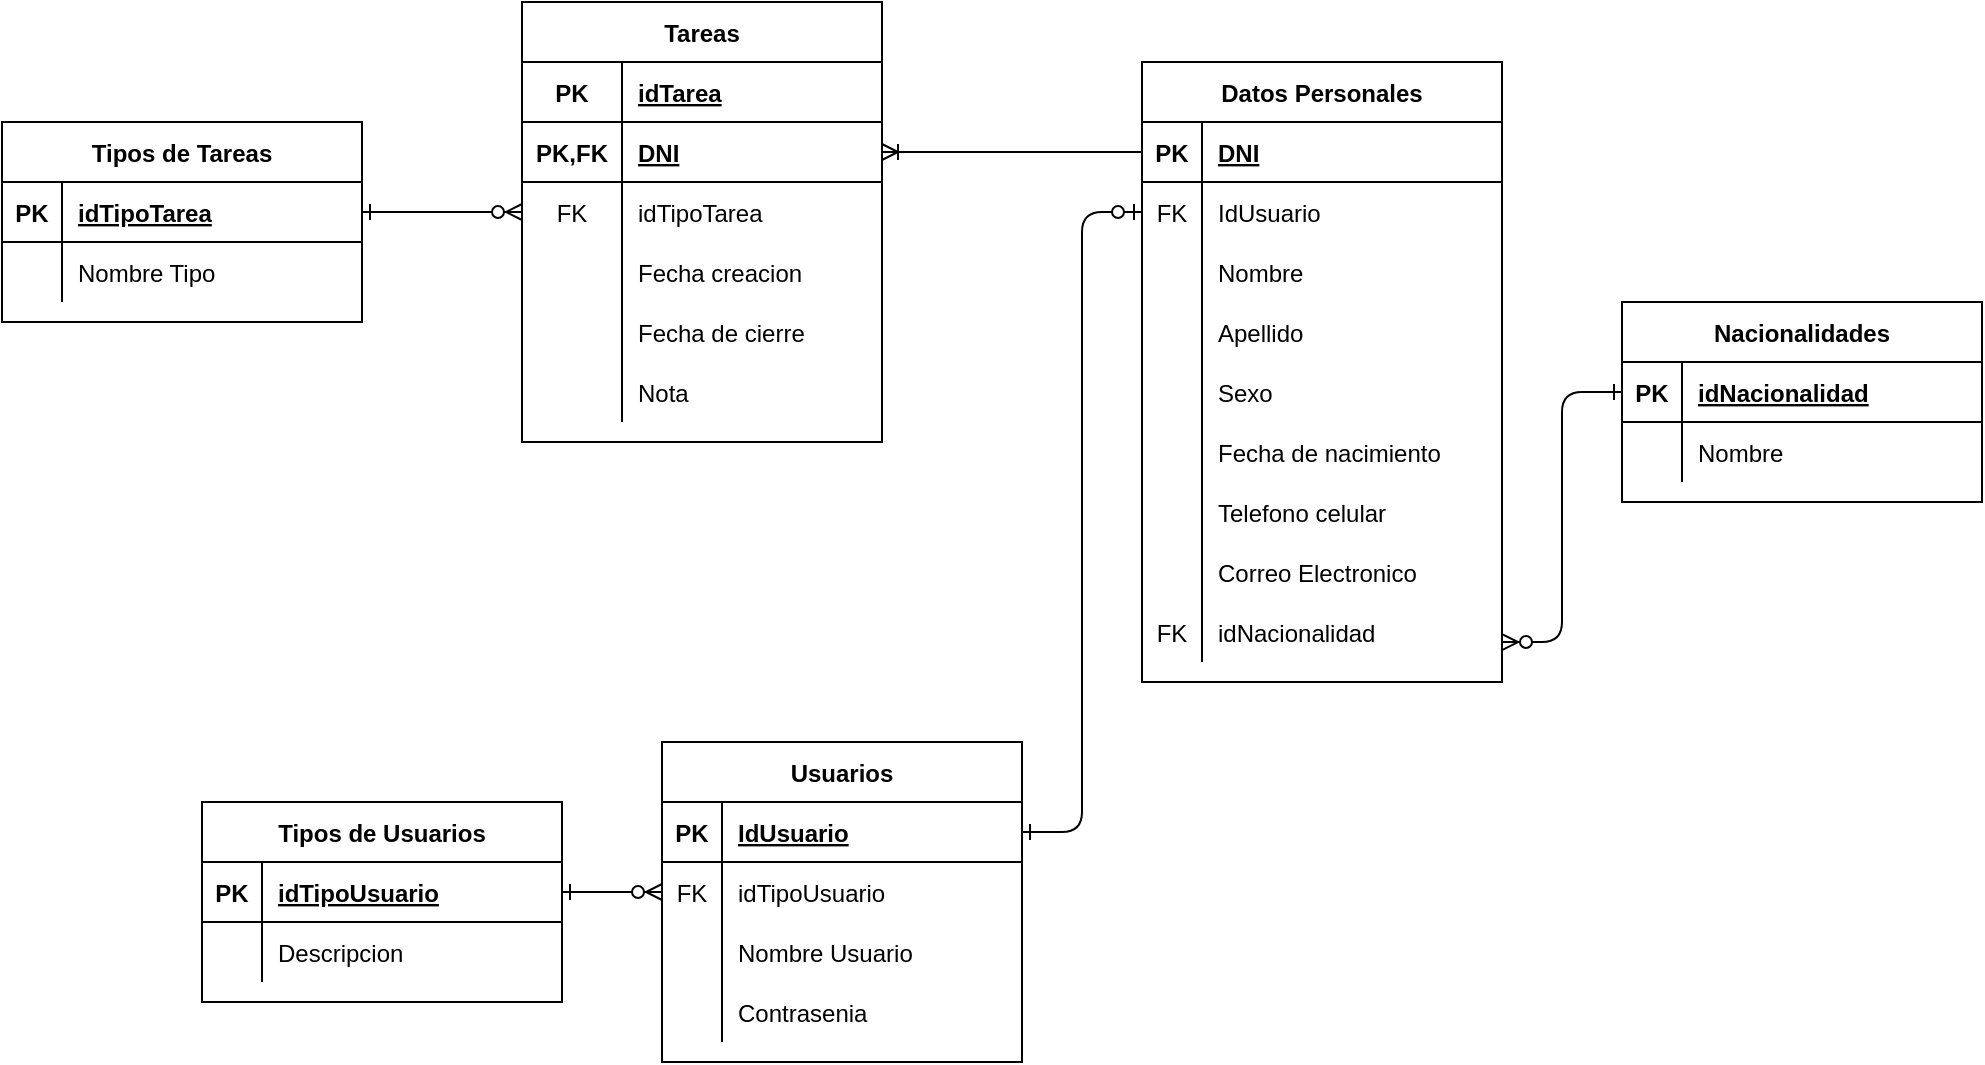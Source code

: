 <mxfile version="14.8.2" type="device"><diagram id="qfIni0ODupljzm4Ff3Xn" name="Page-1"><mxGraphModel dx="2169" dy="820" grid="1" gridSize="10" guides="1" tooltips="1" connect="1" arrows="1" fold="1" page="1" pageScale="1" pageWidth="827" pageHeight="1169" math="0" shadow="0"><root><mxCell id="0"/><mxCell id="1" parent="0"/><mxCell id="ydx2-3Lzzo3MduCVrygX-1" value="Usuarios" style="shape=table;startSize=30;container=1;collapsible=1;childLayout=tableLayout;fixedRows=1;rowLines=0;fontStyle=1;align=center;resizeLast=1;" parent="1" vertex="1"><mxGeometry x="50" y="540" width="180" height="160" as="geometry"/></mxCell><mxCell id="ydx2-3Lzzo3MduCVrygX-2" value="" style="shape=partialRectangle;collapsible=0;dropTarget=0;pointerEvents=0;fillColor=none;top=0;left=0;bottom=1;right=0;points=[[0,0.5],[1,0.5]];portConstraint=eastwest;" parent="ydx2-3Lzzo3MduCVrygX-1" vertex="1"><mxGeometry y="30" width="180" height="30" as="geometry"/></mxCell><mxCell id="ydx2-3Lzzo3MduCVrygX-3" value="PK" style="shape=partialRectangle;connectable=0;fillColor=none;top=0;left=0;bottom=0;right=0;fontStyle=1;overflow=hidden;" parent="ydx2-3Lzzo3MduCVrygX-2" vertex="1"><mxGeometry width="30" height="30" as="geometry"/></mxCell><mxCell id="ydx2-3Lzzo3MduCVrygX-4" value="IdUsuario" style="shape=partialRectangle;connectable=0;fillColor=none;top=0;left=0;bottom=0;right=0;align=left;spacingLeft=6;fontStyle=5;overflow=hidden;" parent="ydx2-3Lzzo3MduCVrygX-2" vertex="1"><mxGeometry x="30" width="150" height="30" as="geometry"/></mxCell><mxCell id="ydx2-3Lzzo3MduCVrygX-65" value="" style="shape=partialRectangle;collapsible=0;dropTarget=0;pointerEvents=0;fillColor=none;top=0;left=0;bottom=0;right=0;points=[[0,0.5],[1,0.5]];portConstraint=eastwest;" parent="ydx2-3Lzzo3MduCVrygX-1" vertex="1"><mxGeometry y="60" width="180" height="30" as="geometry"/></mxCell><mxCell id="ydx2-3Lzzo3MduCVrygX-66" value="FK" style="shape=partialRectangle;connectable=0;fillColor=none;top=0;left=0;bottom=0;right=0;editable=1;overflow=hidden;" parent="ydx2-3Lzzo3MduCVrygX-65" vertex="1"><mxGeometry width="30" height="30" as="geometry"/></mxCell><mxCell id="ydx2-3Lzzo3MduCVrygX-67" value="idTipoUsuario" style="shape=partialRectangle;connectable=0;fillColor=none;top=0;left=0;bottom=0;right=0;align=left;spacingLeft=6;overflow=hidden;" parent="ydx2-3Lzzo3MduCVrygX-65" vertex="1"><mxGeometry x="30" width="150" height="30" as="geometry"/></mxCell><mxCell id="ydx2-3Lzzo3MduCVrygX-5" value="" style="shape=partialRectangle;collapsible=0;dropTarget=0;pointerEvents=0;fillColor=none;top=0;left=0;bottom=0;right=0;points=[[0,0.5],[1,0.5]];portConstraint=eastwest;" parent="ydx2-3Lzzo3MduCVrygX-1" vertex="1"><mxGeometry y="90" width="180" height="30" as="geometry"/></mxCell><mxCell id="ydx2-3Lzzo3MduCVrygX-6" value="" style="shape=partialRectangle;connectable=0;fillColor=none;top=0;left=0;bottom=0;right=0;editable=1;overflow=hidden;" parent="ydx2-3Lzzo3MduCVrygX-5" vertex="1"><mxGeometry width="30" height="30" as="geometry"/></mxCell><mxCell id="ydx2-3Lzzo3MduCVrygX-7" value="Nombre Usuario" style="shape=partialRectangle;connectable=0;fillColor=none;top=0;left=0;bottom=0;right=0;align=left;spacingLeft=6;overflow=hidden;" parent="ydx2-3Lzzo3MduCVrygX-5" vertex="1"><mxGeometry x="30" width="150" height="30" as="geometry"/></mxCell><mxCell id="ydx2-3Lzzo3MduCVrygX-8" value="" style="shape=partialRectangle;collapsible=0;dropTarget=0;pointerEvents=0;fillColor=none;top=0;left=0;bottom=0;right=0;points=[[0,0.5],[1,0.5]];portConstraint=eastwest;" parent="ydx2-3Lzzo3MduCVrygX-1" vertex="1"><mxGeometry y="120" width="180" height="30" as="geometry"/></mxCell><mxCell id="ydx2-3Lzzo3MduCVrygX-9" value="" style="shape=partialRectangle;connectable=0;fillColor=none;top=0;left=0;bottom=0;right=0;editable=1;overflow=hidden;" parent="ydx2-3Lzzo3MduCVrygX-8" vertex="1"><mxGeometry width="30" height="30" as="geometry"/></mxCell><mxCell id="ydx2-3Lzzo3MduCVrygX-10" value="Contrasenia" style="shape=partialRectangle;connectable=0;fillColor=none;top=0;left=0;bottom=0;right=0;align=left;spacingLeft=6;overflow=hidden;" parent="ydx2-3Lzzo3MduCVrygX-8" vertex="1"><mxGeometry x="30" width="150" height="30" as="geometry"/></mxCell><mxCell id="ydx2-3Lzzo3MduCVrygX-14" value="Datos Personales" style="shape=table;startSize=30;container=1;collapsible=1;childLayout=tableLayout;fixedRows=1;rowLines=0;fontStyle=1;align=center;resizeLast=1;" parent="1" vertex="1"><mxGeometry x="290" y="200" width="180" height="310" as="geometry"/></mxCell><mxCell id="ydx2-3Lzzo3MduCVrygX-15" value="" style="shape=partialRectangle;collapsible=0;dropTarget=0;pointerEvents=0;fillColor=none;top=0;left=0;bottom=1;right=0;points=[[0,0.5],[1,0.5]];portConstraint=eastwest;" parent="ydx2-3Lzzo3MduCVrygX-14" vertex="1"><mxGeometry y="30" width="180" height="30" as="geometry"/></mxCell><mxCell id="ydx2-3Lzzo3MduCVrygX-16" value="PK" style="shape=partialRectangle;connectable=0;fillColor=none;top=0;left=0;bottom=0;right=0;fontStyle=1;overflow=hidden;" parent="ydx2-3Lzzo3MduCVrygX-15" vertex="1"><mxGeometry width="30" height="30" as="geometry"/></mxCell><mxCell id="ydx2-3Lzzo3MduCVrygX-17" value="DNI" style="shape=partialRectangle;connectable=0;fillColor=none;top=0;left=0;bottom=0;right=0;align=left;spacingLeft=6;fontStyle=5;overflow=hidden;" parent="ydx2-3Lzzo3MduCVrygX-15" vertex="1"><mxGeometry x="30" width="150" height="30" as="geometry"/></mxCell><mxCell id="ydx2-3Lzzo3MduCVrygX-18" value="" style="shape=partialRectangle;collapsible=0;dropTarget=0;pointerEvents=0;fillColor=none;top=0;left=0;bottom=0;right=0;points=[[0,0.5],[1,0.5]];portConstraint=eastwest;" parent="ydx2-3Lzzo3MduCVrygX-14" vertex="1"><mxGeometry y="60" width="180" height="30" as="geometry"/></mxCell><mxCell id="ydx2-3Lzzo3MduCVrygX-19" value="FK" style="shape=partialRectangle;connectable=0;fillColor=none;top=0;left=0;bottom=0;right=0;editable=1;overflow=hidden;" parent="ydx2-3Lzzo3MduCVrygX-18" vertex="1"><mxGeometry width="30" height="30" as="geometry"/></mxCell><mxCell id="ydx2-3Lzzo3MduCVrygX-20" value="IdUsuario" style="shape=partialRectangle;connectable=0;fillColor=none;top=0;left=0;bottom=0;right=0;align=left;spacingLeft=6;overflow=hidden;" parent="ydx2-3Lzzo3MduCVrygX-18" vertex="1"><mxGeometry x="30" width="150" height="30" as="geometry"/></mxCell><mxCell id="ydx2-3Lzzo3MduCVrygX-21" value="" style="shape=partialRectangle;collapsible=0;dropTarget=0;pointerEvents=0;fillColor=none;top=0;left=0;bottom=0;right=0;points=[[0,0.5],[1,0.5]];portConstraint=eastwest;" parent="ydx2-3Lzzo3MduCVrygX-14" vertex="1"><mxGeometry y="90" width="180" height="30" as="geometry"/></mxCell><mxCell id="ydx2-3Lzzo3MduCVrygX-22" value="" style="shape=partialRectangle;connectable=0;fillColor=none;top=0;left=0;bottom=0;right=0;editable=1;overflow=hidden;" parent="ydx2-3Lzzo3MduCVrygX-21" vertex="1"><mxGeometry width="30" height="30" as="geometry"/></mxCell><mxCell id="ydx2-3Lzzo3MduCVrygX-23" value="Nombre" style="shape=partialRectangle;connectable=0;fillColor=none;top=0;left=0;bottom=0;right=0;align=left;spacingLeft=6;overflow=hidden;" parent="ydx2-3Lzzo3MduCVrygX-21" vertex="1"><mxGeometry x="30" width="150" height="30" as="geometry"/></mxCell><mxCell id="ydx2-3Lzzo3MduCVrygX-24" value="" style="shape=partialRectangle;collapsible=0;dropTarget=0;pointerEvents=0;fillColor=none;top=0;left=0;bottom=0;right=0;points=[[0,0.5],[1,0.5]];portConstraint=eastwest;" parent="ydx2-3Lzzo3MduCVrygX-14" vertex="1"><mxGeometry y="120" width="180" height="30" as="geometry"/></mxCell><mxCell id="ydx2-3Lzzo3MduCVrygX-25" value="" style="shape=partialRectangle;connectable=0;fillColor=none;top=0;left=0;bottom=0;right=0;editable=1;overflow=hidden;" parent="ydx2-3Lzzo3MduCVrygX-24" vertex="1"><mxGeometry width="30" height="30" as="geometry"/></mxCell><mxCell id="ydx2-3Lzzo3MduCVrygX-26" value="Apellido" style="shape=partialRectangle;connectable=0;fillColor=none;top=0;left=0;bottom=0;right=0;align=left;spacingLeft=6;overflow=hidden;" parent="ydx2-3Lzzo3MduCVrygX-24" vertex="1"><mxGeometry x="30" width="150" height="30" as="geometry"/></mxCell><mxCell id="ydx2-3Lzzo3MduCVrygX-33" value="" style="shape=partialRectangle;collapsible=0;dropTarget=0;pointerEvents=0;fillColor=none;top=0;left=0;bottom=0;right=0;points=[[0,0.5],[1,0.5]];portConstraint=eastwest;" parent="ydx2-3Lzzo3MduCVrygX-14" vertex="1"><mxGeometry y="150" width="180" height="30" as="geometry"/></mxCell><mxCell id="ydx2-3Lzzo3MduCVrygX-34" value="" style="shape=partialRectangle;connectable=0;fillColor=none;top=0;left=0;bottom=0;right=0;editable=1;overflow=hidden;" parent="ydx2-3Lzzo3MduCVrygX-33" vertex="1"><mxGeometry width="30" height="30" as="geometry"/></mxCell><mxCell id="ydx2-3Lzzo3MduCVrygX-35" value="Sexo" style="shape=partialRectangle;connectable=0;fillColor=none;top=0;left=0;bottom=0;right=0;align=left;spacingLeft=6;overflow=hidden;" parent="ydx2-3Lzzo3MduCVrygX-33" vertex="1"><mxGeometry x="30" width="150" height="30" as="geometry"/></mxCell><mxCell id="ydx2-3Lzzo3MduCVrygX-36" value="" style="shape=partialRectangle;collapsible=0;dropTarget=0;pointerEvents=0;fillColor=none;top=0;left=0;bottom=0;right=0;points=[[0,0.5],[1,0.5]];portConstraint=eastwest;" parent="ydx2-3Lzzo3MduCVrygX-14" vertex="1"><mxGeometry y="180" width="180" height="30" as="geometry"/></mxCell><mxCell id="ydx2-3Lzzo3MduCVrygX-37" value="" style="shape=partialRectangle;connectable=0;fillColor=none;top=0;left=0;bottom=0;right=0;editable=1;overflow=hidden;" parent="ydx2-3Lzzo3MduCVrygX-36" vertex="1"><mxGeometry width="30" height="30" as="geometry"/></mxCell><mxCell id="ydx2-3Lzzo3MduCVrygX-38" value="Fecha de nacimiento" style="shape=partialRectangle;connectable=0;fillColor=none;top=0;left=0;bottom=0;right=0;align=left;spacingLeft=6;overflow=hidden;" parent="ydx2-3Lzzo3MduCVrygX-36" vertex="1"><mxGeometry x="30" width="150" height="30" as="geometry"/></mxCell><mxCell id="ydx2-3Lzzo3MduCVrygX-39" value="" style="shape=partialRectangle;collapsible=0;dropTarget=0;pointerEvents=0;fillColor=none;top=0;left=0;bottom=0;right=0;points=[[0,0.5],[1,0.5]];portConstraint=eastwest;" parent="ydx2-3Lzzo3MduCVrygX-14" vertex="1"><mxGeometry y="210" width="180" height="30" as="geometry"/></mxCell><mxCell id="ydx2-3Lzzo3MduCVrygX-40" value="" style="shape=partialRectangle;connectable=0;fillColor=none;top=0;left=0;bottom=0;right=0;editable=1;overflow=hidden;" parent="ydx2-3Lzzo3MduCVrygX-39" vertex="1"><mxGeometry width="30" height="30" as="geometry"/></mxCell><mxCell id="ydx2-3Lzzo3MduCVrygX-41" value="Telefono celular" style="shape=partialRectangle;connectable=0;fillColor=none;top=0;left=0;bottom=0;right=0;align=left;spacingLeft=6;overflow=hidden;" parent="ydx2-3Lzzo3MduCVrygX-39" vertex="1"><mxGeometry x="30" width="150" height="30" as="geometry"/></mxCell><mxCell id="ydx2-3Lzzo3MduCVrygX-45" value="" style="shape=partialRectangle;collapsible=0;dropTarget=0;pointerEvents=0;fillColor=none;top=0;left=0;bottom=0;right=0;points=[[0,0.5],[1,0.5]];portConstraint=eastwest;" parent="ydx2-3Lzzo3MduCVrygX-14" vertex="1"><mxGeometry y="240" width="180" height="30" as="geometry"/></mxCell><mxCell id="ydx2-3Lzzo3MduCVrygX-46" value="" style="shape=partialRectangle;connectable=0;fillColor=none;top=0;left=0;bottom=0;right=0;editable=1;overflow=hidden;" parent="ydx2-3Lzzo3MduCVrygX-45" vertex="1"><mxGeometry width="30" height="30" as="geometry"/></mxCell><mxCell id="ydx2-3Lzzo3MduCVrygX-47" value="Correo Electronico" style="shape=partialRectangle;connectable=0;fillColor=none;top=0;left=0;bottom=0;right=0;align=left;spacingLeft=6;overflow=hidden;" parent="ydx2-3Lzzo3MduCVrygX-45" vertex="1"><mxGeometry x="30" width="150" height="30" as="geometry"/></mxCell><mxCell id="ydx2-3Lzzo3MduCVrygX-49" value="" style="shape=partialRectangle;collapsible=0;dropTarget=0;pointerEvents=0;fillColor=none;top=0;left=0;bottom=0;right=0;points=[[0,0.5],[1,0.5]];portConstraint=eastwest;" parent="ydx2-3Lzzo3MduCVrygX-14" vertex="1"><mxGeometry y="270" width="180" height="30" as="geometry"/></mxCell><mxCell id="ydx2-3Lzzo3MduCVrygX-50" value="FK" style="shape=partialRectangle;connectable=0;fillColor=none;top=0;left=0;bottom=0;right=0;editable=1;overflow=hidden;" parent="ydx2-3Lzzo3MduCVrygX-49" vertex="1"><mxGeometry width="30" height="30" as="geometry"/></mxCell><mxCell id="ydx2-3Lzzo3MduCVrygX-51" value="idNacionalidad" style="shape=partialRectangle;connectable=0;fillColor=none;top=0;left=0;bottom=0;right=0;align=left;spacingLeft=6;overflow=hidden;" parent="ydx2-3Lzzo3MduCVrygX-49" vertex="1"><mxGeometry x="30" width="150" height="30" as="geometry"/></mxCell><mxCell id="ydx2-3Lzzo3MduCVrygX-52" value="Nacionalidades" style="shape=table;startSize=30;container=1;collapsible=1;childLayout=tableLayout;fixedRows=1;rowLines=0;fontStyle=1;align=center;resizeLast=1;" parent="1" vertex="1"><mxGeometry x="530" y="320" width="180" height="100" as="geometry"/></mxCell><mxCell id="ydx2-3Lzzo3MduCVrygX-53" value="" style="shape=partialRectangle;collapsible=0;dropTarget=0;pointerEvents=0;fillColor=none;top=0;left=0;bottom=1;right=0;points=[[0,0.5],[1,0.5]];portConstraint=eastwest;" parent="ydx2-3Lzzo3MduCVrygX-52" vertex="1"><mxGeometry y="30" width="180" height="30" as="geometry"/></mxCell><mxCell id="ydx2-3Lzzo3MduCVrygX-54" value="PK" style="shape=partialRectangle;connectable=0;fillColor=none;top=0;left=0;bottom=0;right=0;fontStyle=1;overflow=hidden;" parent="ydx2-3Lzzo3MduCVrygX-53" vertex="1"><mxGeometry width="30" height="30" as="geometry"/></mxCell><mxCell id="ydx2-3Lzzo3MduCVrygX-55" value="idNacionalidad" style="shape=partialRectangle;connectable=0;fillColor=none;top=0;left=0;bottom=0;right=0;align=left;spacingLeft=6;fontStyle=5;overflow=hidden;" parent="ydx2-3Lzzo3MduCVrygX-53" vertex="1"><mxGeometry x="30" width="150" height="30" as="geometry"/></mxCell><mxCell id="ydx2-3Lzzo3MduCVrygX-56" value="" style="shape=partialRectangle;collapsible=0;dropTarget=0;pointerEvents=0;fillColor=none;top=0;left=0;bottom=0;right=0;points=[[0,0.5],[1,0.5]];portConstraint=eastwest;" parent="ydx2-3Lzzo3MduCVrygX-52" vertex="1"><mxGeometry y="60" width="180" height="30" as="geometry"/></mxCell><mxCell id="ydx2-3Lzzo3MduCVrygX-57" value="" style="shape=partialRectangle;connectable=0;fillColor=none;top=0;left=0;bottom=0;right=0;editable=1;overflow=hidden;" parent="ydx2-3Lzzo3MduCVrygX-56" vertex="1"><mxGeometry width="30" height="30" as="geometry"/></mxCell><mxCell id="ydx2-3Lzzo3MduCVrygX-58" value="Nombre" style="shape=partialRectangle;connectable=0;fillColor=none;top=0;left=0;bottom=0;right=0;align=left;spacingLeft=6;overflow=hidden;" parent="ydx2-3Lzzo3MduCVrygX-56" vertex="1"><mxGeometry x="30" width="150" height="30" as="geometry"/></mxCell><mxCell id="ydx2-3Lzzo3MduCVrygX-68" value="Tipos de Usuarios" style="shape=table;startSize=30;container=1;collapsible=1;childLayout=tableLayout;fixedRows=1;rowLines=0;fontStyle=1;align=center;resizeLast=1;" parent="1" vertex="1"><mxGeometry x="-180" y="570" width="180" height="100" as="geometry"/></mxCell><mxCell id="ydx2-3Lzzo3MduCVrygX-69" value="" style="shape=partialRectangle;collapsible=0;dropTarget=0;pointerEvents=0;fillColor=none;top=0;left=0;bottom=1;right=0;points=[[0,0.5],[1,0.5]];portConstraint=eastwest;" parent="ydx2-3Lzzo3MduCVrygX-68" vertex="1"><mxGeometry y="30" width="180" height="30" as="geometry"/></mxCell><mxCell id="ydx2-3Lzzo3MduCVrygX-70" value="PK" style="shape=partialRectangle;connectable=0;fillColor=none;top=0;left=0;bottom=0;right=0;fontStyle=1;overflow=hidden;" parent="ydx2-3Lzzo3MduCVrygX-69" vertex="1"><mxGeometry width="30" height="30" as="geometry"/></mxCell><mxCell id="ydx2-3Lzzo3MduCVrygX-71" value="idTipoUsuario" style="shape=partialRectangle;connectable=0;fillColor=none;top=0;left=0;bottom=0;right=0;align=left;spacingLeft=6;fontStyle=5;overflow=hidden;" parent="ydx2-3Lzzo3MduCVrygX-69" vertex="1"><mxGeometry x="30" width="150" height="30" as="geometry"/></mxCell><mxCell id="ydx2-3Lzzo3MduCVrygX-72" value="" style="shape=partialRectangle;collapsible=0;dropTarget=0;pointerEvents=0;fillColor=none;top=0;left=0;bottom=0;right=0;points=[[0,0.5],[1,0.5]];portConstraint=eastwest;" parent="ydx2-3Lzzo3MduCVrygX-68" vertex="1"><mxGeometry y="60" width="180" height="30" as="geometry"/></mxCell><mxCell id="ydx2-3Lzzo3MduCVrygX-73" value="" style="shape=partialRectangle;connectable=0;fillColor=none;top=0;left=0;bottom=0;right=0;editable=1;overflow=hidden;" parent="ydx2-3Lzzo3MduCVrygX-72" vertex="1"><mxGeometry width="30" height="30" as="geometry"/></mxCell><mxCell id="ydx2-3Lzzo3MduCVrygX-74" value="Descripcion" style="shape=partialRectangle;connectable=0;fillColor=none;top=0;left=0;bottom=0;right=0;align=left;spacingLeft=6;overflow=hidden;" parent="ydx2-3Lzzo3MduCVrygX-72" vertex="1"><mxGeometry x="30" width="150" height="30" as="geometry"/></mxCell><mxCell id="ydx2-3Lzzo3MduCVrygX-82" value="Tareas" style="shape=table;startSize=30;container=1;collapsible=1;childLayout=tableLayout;fixedRows=1;rowLines=0;fontStyle=1;align=center;resizeLast=1;" parent="1" vertex="1"><mxGeometry x="-20" y="170" width="180" height="220" as="geometry"/></mxCell><mxCell id="ydx2-3Lzzo3MduCVrygX-83" value="" style="shape=partialRectangle;collapsible=0;dropTarget=0;pointerEvents=0;fillColor=none;top=0;left=0;bottom=1;right=0;points=[[0,0.5],[1,0.5]];portConstraint=eastwest;" parent="ydx2-3Lzzo3MduCVrygX-82" vertex="1"><mxGeometry y="30" width="180" height="30" as="geometry"/></mxCell><mxCell id="ydx2-3Lzzo3MduCVrygX-84" value="PK" style="shape=partialRectangle;connectable=0;fillColor=none;top=0;left=0;bottom=0;right=0;fontStyle=1;overflow=hidden;" parent="ydx2-3Lzzo3MduCVrygX-83" vertex="1"><mxGeometry width="50" height="30" as="geometry"/></mxCell><mxCell id="ydx2-3Lzzo3MduCVrygX-85" value="idTarea" style="shape=partialRectangle;connectable=0;fillColor=none;top=0;left=0;bottom=0;right=0;align=left;spacingLeft=6;fontStyle=5;overflow=hidden;" parent="ydx2-3Lzzo3MduCVrygX-83" vertex="1"><mxGeometry x="50" width="130" height="30" as="geometry"/></mxCell><mxCell id="ydx2-3Lzzo3MduCVrygX-98" value="" style="shape=partialRectangle;collapsible=0;dropTarget=0;pointerEvents=0;fillColor=none;top=0;left=0;bottom=1;right=0;points=[[0,0.5],[1,0.5]];portConstraint=eastwest;" parent="ydx2-3Lzzo3MduCVrygX-82" vertex="1"><mxGeometry y="60" width="180" height="30" as="geometry"/></mxCell><mxCell id="ydx2-3Lzzo3MduCVrygX-99" value="PK,FK" style="shape=partialRectangle;connectable=0;fillColor=none;top=0;left=0;bottom=0;right=0;fontStyle=1;overflow=hidden;" parent="ydx2-3Lzzo3MduCVrygX-98" vertex="1"><mxGeometry width="50" height="30" as="geometry"/></mxCell><mxCell id="ydx2-3Lzzo3MduCVrygX-100" value="DNI" style="shape=partialRectangle;connectable=0;fillColor=none;top=0;left=0;bottom=0;right=0;align=left;spacingLeft=6;fontStyle=5;overflow=hidden;" parent="ydx2-3Lzzo3MduCVrygX-98" vertex="1"><mxGeometry x="50" width="130" height="30" as="geometry"/></mxCell><mxCell id="ydx2-3Lzzo3MduCVrygX-102" value="" style="shape=partialRectangle;collapsible=0;dropTarget=0;pointerEvents=0;fillColor=none;top=0;left=0;bottom=0;right=0;points=[[0,0.5],[1,0.5]];portConstraint=eastwest;" parent="ydx2-3Lzzo3MduCVrygX-82" vertex="1"><mxGeometry y="90" width="180" height="30" as="geometry"/></mxCell><mxCell id="ydx2-3Lzzo3MduCVrygX-103" value="FK" style="shape=partialRectangle;connectable=0;fillColor=none;top=0;left=0;bottom=0;right=0;editable=1;overflow=hidden;" parent="ydx2-3Lzzo3MduCVrygX-102" vertex="1"><mxGeometry width="50" height="30" as="geometry"/></mxCell><mxCell id="ydx2-3Lzzo3MduCVrygX-104" value="idTipoTarea" style="shape=partialRectangle;connectable=0;fillColor=none;top=0;left=0;bottom=0;right=0;align=left;spacingLeft=6;overflow=hidden;" parent="ydx2-3Lzzo3MduCVrygX-102" vertex="1"><mxGeometry x="50" width="130" height="30" as="geometry"/></mxCell><mxCell id="ydx2-3Lzzo3MduCVrygX-86" value="" style="shape=partialRectangle;collapsible=0;dropTarget=0;pointerEvents=0;fillColor=none;top=0;left=0;bottom=0;right=0;points=[[0,0.5],[1,0.5]];portConstraint=eastwest;" parent="ydx2-3Lzzo3MduCVrygX-82" vertex="1"><mxGeometry y="120" width="180" height="30" as="geometry"/></mxCell><mxCell id="ydx2-3Lzzo3MduCVrygX-87" value="" style="shape=partialRectangle;connectable=0;fillColor=none;top=0;left=0;bottom=0;right=0;editable=1;overflow=hidden;" parent="ydx2-3Lzzo3MduCVrygX-86" vertex="1"><mxGeometry width="50" height="30" as="geometry"/></mxCell><mxCell id="ydx2-3Lzzo3MduCVrygX-88" value="Fecha creacion" style="shape=partialRectangle;connectable=0;fillColor=none;top=0;left=0;bottom=0;right=0;align=left;spacingLeft=6;overflow=hidden;" parent="ydx2-3Lzzo3MduCVrygX-86" vertex="1"><mxGeometry x="50" width="130" height="30" as="geometry"/></mxCell><mxCell id="ydx2-3Lzzo3MduCVrygX-120" value="" style="shape=partialRectangle;collapsible=0;dropTarget=0;pointerEvents=0;fillColor=none;top=0;left=0;bottom=0;right=0;points=[[0,0.5],[1,0.5]];portConstraint=eastwest;" parent="ydx2-3Lzzo3MduCVrygX-82" vertex="1"><mxGeometry y="150" width="180" height="30" as="geometry"/></mxCell><mxCell id="ydx2-3Lzzo3MduCVrygX-121" value="" style="shape=partialRectangle;connectable=0;fillColor=none;top=0;left=0;bottom=0;right=0;editable=1;overflow=hidden;" parent="ydx2-3Lzzo3MduCVrygX-120" vertex="1"><mxGeometry width="50" height="30" as="geometry"/></mxCell><mxCell id="ydx2-3Lzzo3MduCVrygX-122" value="Fecha de cierre" style="shape=partialRectangle;connectable=0;fillColor=none;top=0;left=0;bottom=0;right=0;align=left;spacingLeft=6;overflow=hidden;" parent="ydx2-3Lzzo3MduCVrygX-120" vertex="1"><mxGeometry x="50" width="130" height="30" as="geometry"/></mxCell><mxCell id="ydx2-3Lzzo3MduCVrygX-89" value="" style="shape=partialRectangle;collapsible=0;dropTarget=0;pointerEvents=0;fillColor=none;top=0;left=0;bottom=0;right=0;points=[[0,0.5],[1,0.5]];portConstraint=eastwest;" parent="ydx2-3Lzzo3MduCVrygX-82" vertex="1"><mxGeometry y="180" width="180" height="30" as="geometry"/></mxCell><mxCell id="ydx2-3Lzzo3MduCVrygX-90" value="" style="shape=partialRectangle;connectable=0;fillColor=none;top=0;left=0;bottom=0;right=0;editable=1;overflow=hidden;" parent="ydx2-3Lzzo3MduCVrygX-89" vertex="1"><mxGeometry width="50" height="30" as="geometry"/></mxCell><mxCell id="ydx2-3Lzzo3MduCVrygX-91" value="Nota" style="shape=partialRectangle;connectable=0;fillColor=none;top=0;left=0;bottom=0;right=0;align=left;spacingLeft=6;overflow=hidden;" parent="ydx2-3Lzzo3MduCVrygX-89" vertex="1"><mxGeometry x="50" width="130" height="30" as="geometry"/></mxCell><mxCell id="ydx2-3Lzzo3MduCVrygX-105" value="Tipos de Tareas" style="shape=table;startSize=30;container=1;collapsible=1;childLayout=tableLayout;fixedRows=1;rowLines=0;fontStyle=1;align=center;resizeLast=1;" parent="1" vertex="1"><mxGeometry x="-280" y="230" width="180" height="100" as="geometry"/></mxCell><mxCell id="ydx2-3Lzzo3MduCVrygX-106" value="" style="shape=partialRectangle;collapsible=0;dropTarget=0;pointerEvents=0;fillColor=none;top=0;left=0;bottom=1;right=0;points=[[0,0.5],[1,0.5]];portConstraint=eastwest;" parent="ydx2-3Lzzo3MduCVrygX-105" vertex="1"><mxGeometry y="30" width="180" height="30" as="geometry"/></mxCell><mxCell id="ydx2-3Lzzo3MduCVrygX-107" value="PK" style="shape=partialRectangle;connectable=0;fillColor=none;top=0;left=0;bottom=0;right=0;fontStyle=1;overflow=hidden;" parent="ydx2-3Lzzo3MduCVrygX-106" vertex="1"><mxGeometry width="30" height="30" as="geometry"/></mxCell><mxCell id="ydx2-3Lzzo3MduCVrygX-108" value="idTipoTarea" style="shape=partialRectangle;connectable=0;fillColor=none;top=0;left=0;bottom=0;right=0;align=left;spacingLeft=6;fontStyle=5;overflow=hidden;" parent="ydx2-3Lzzo3MduCVrygX-106" vertex="1"><mxGeometry x="30" width="150" height="30" as="geometry"/></mxCell><mxCell id="ydx2-3Lzzo3MduCVrygX-109" value="" style="shape=partialRectangle;collapsible=0;dropTarget=0;pointerEvents=0;fillColor=none;top=0;left=0;bottom=0;right=0;points=[[0,0.5],[1,0.5]];portConstraint=eastwest;" parent="ydx2-3Lzzo3MduCVrygX-105" vertex="1"><mxGeometry y="60" width="180" height="30" as="geometry"/></mxCell><mxCell id="ydx2-3Lzzo3MduCVrygX-110" value="" style="shape=partialRectangle;connectable=0;fillColor=none;top=0;left=0;bottom=0;right=0;editable=1;overflow=hidden;" parent="ydx2-3Lzzo3MduCVrygX-109" vertex="1"><mxGeometry width="30" height="30" as="geometry"/></mxCell><mxCell id="ydx2-3Lzzo3MduCVrygX-111" value="Nombre Tipo" style="shape=partialRectangle;connectable=0;fillColor=none;top=0;left=0;bottom=0;right=0;align=left;spacingLeft=6;overflow=hidden;" parent="ydx2-3Lzzo3MduCVrygX-109" vertex="1"><mxGeometry x="30" width="150" height="30" as="geometry"/></mxCell><mxCell id="ydx2-3Lzzo3MduCVrygX-124" style="edgeStyle=orthogonalEdgeStyle;rounded=1;orthogonalLoop=1;jettySize=auto;html=1;endArrow=ERzeroToMany;endFill=1;startArrow=ERone;startFill=0;exitX=1;exitY=0.5;exitDx=0;exitDy=0;entryX=0;entryY=0.5;entryDx=0;entryDy=0;" parent="1" source="ydx2-3Lzzo3MduCVrygX-106" target="ydx2-3Lzzo3MduCVrygX-102" edge="1"><mxGeometry relative="1" as="geometry"><mxPoint y="340" as="targetPoint"/><Array as="points"/><mxPoint x="-80" y="310" as="sourcePoint"/></mxGeometry></mxCell><mxCell id="ydx2-3Lzzo3MduCVrygX-125" style="edgeStyle=orthogonalEdgeStyle;rounded=1;orthogonalLoop=1;jettySize=auto;html=1;endArrow=ERzeroToMany;endFill=1;startArrow=ERone;startFill=0;exitX=1;exitY=0.5;exitDx=0;exitDy=0;entryX=0;entryY=0.5;entryDx=0;entryDy=0;" parent="1" source="ydx2-3Lzzo3MduCVrygX-69" target="ydx2-3Lzzo3MduCVrygX-65" edge="1"><mxGeometry relative="1" as="geometry"><mxPoint x="210" y="650" as="targetPoint"/><Array as="points"/><mxPoint x="130" y="620" as="sourcePoint"/></mxGeometry></mxCell><mxCell id="ydx2-3Lzzo3MduCVrygX-126" value="" style="edgeStyle=entityRelationEdgeStyle;fontSize=12;html=1;endArrow=ERoneToMany;entryX=1;entryY=0.5;entryDx=0;entryDy=0;exitX=0;exitY=0.5;exitDx=0;exitDy=0;" parent="1" source="ydx2-3Lzzo3MduCVrygX-15" target="ydx2-3Lzzo3MduCVrygX-98" edge="1"><mxGeometry width="100" height="100" relative="1" as="geometry"><mxPoint x="250" y="170" as="sourcePoint"/><mxPoint x="170" y="310" as="targetPoint"/></mxGeometry></mxCell><mxCell id="ydx2-3Lzzo3MduCVrygX-128" value="" style="edgeStyle=entityRelationEdgeStyle;fontSize=12;html=1;endArrow=ERzeroToMany;endFill=1;exitX=0;exitY=0.5;exitDx=0;exitDy=0;entryX=1;entryY=0.667;entryDx=0;entryDy=0;entryPerimeter=0;startArrow=ERone;startFill=0;" parent="1" source="ydx2-3Lzzo3MduCVrygX-53" target="ydx2-3Lzzo3MduCVrygX-49" edge="1"><mxGeometry width="100" height="100" relative="1" as="geometry"><mxPoint x="490" y="405" as="sourcePoint"/><mxPoint x="590" y="305" as="targetPoint"/></mxGeometry></mxCell><mxCell id="ydx2-3Lzzo3MduCVrygX-129" value="" style="edgeStyle=entityRelationEdgeStyle;fontSize=12;html=1;endArrow=ERzeroToOne;startArrow=ERone;entryX=0;entryY=0.5;entryDx=0;entryDy=0;exitX=1;exitY=0.5;exitDx=0;exitDy=0;startFill=0;" parent="1" source="ydx2-3Lzzo3MduCVrygX-2" target="ydx2-3Lzzo3MduCVrygX-18" edge="1"><mxGeometry width="100" height="100" relative="1" as="geometry"><mxPoint x="70" y="410" as="sourcePoint"/><mxPoint x="170" y="310" as="targetPoint"/></mxGeometry></mxCell></root></mxGraphModel></diagram></mxfile>